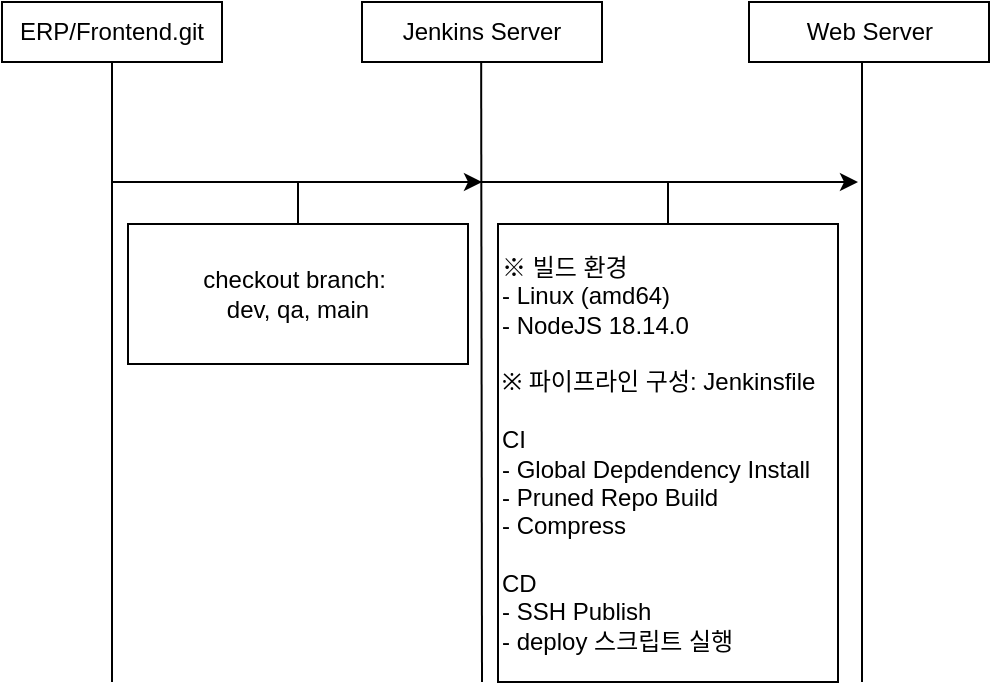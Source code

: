 <mxfile version="21.3.3" type="github">
  <diagram name="페이지-1" id="rulnj-KbUzy-cfcLN-6n">
    <mxGraphModel dx="1035" dy="663" grid="1" gridSize="10" guides="1" tooltips="1" connect="1" arrows="1" fold="1" page="1" pageScale="1" pageWidth="827" pageHeight="1169" math="0" shadow="0">
      <root>
        <mxCell id="0" />
        <mxCell id="1" parent="0" />
        <mxCell id="swcYw1HhRYChGdD9pWNU-7" style="edgeStyle=orthogonalEdgeStyle;rounded=0;orthogonalLoop=1;jettySize=auto;html=1;" edge="1" parent="1">
          <mxGeometry relative="1" as="geometry">
            <mxPoint x="222" y="250" as="sourcePoint" />
            <mxPoint x="407" y="250" as="targetPoint" />
            <Array as="points">
              <mxPoint x="222" y="250" />
              <mxPoint x="347" y="250" />
            </Array>
          </mxGeometry>
        </mxCell>
        <mxCell id="swcYw1HhRYChGdD9pWNU-1" value="ERP/Frontend.git" style="rounded=0;whiteSpace=wrap;html=1;" vertex="1" parent="1">
          <mxGeometry x="167" y="160" width="110" height="30" as="geometry" />
        </mxCell>
        <mxCell id="swcYw1HhRYChGdD9pWNU-3" value="Jenkins Server" style="rounded=0;whiteSpace=wrap;html=1;" vertex="1" parent="1">
          <mxGeometry x="347" y="160" width="120" height="30" as="geometry" />
        </mxCell>
        <mxCell id="swcYw1HhRYChGdD9pWNU-10" value="Web Server" style="rounded=0;whiteSpace=wrap;html=1;" vertex="1" parent="1">
          <mxGeometry x="540.5" y="160" width="120" height="30" as="geometry" />
        </mxCell>
        <mxCell id="swcYw1HhRYChGdD9pWNU-14" value="" style="endArrow=none;html=1;rounded=0;entryX=0.5;entryY=1;entryDx=0;entryDy=0;" edge="1" parent="1" target="swcYw1HhRYChGdD9pWNU-1">
          <mxGeometry width="50" height="50" relative="1" as="geometry">
            <mxPoint x="222" y="500" as="sourcePoint" />
            <mxPoint x="567" y="350" as="targetPoint" />
          </mxGeometry>
        </mxCell>
        <mxCell id="swcYw1HhRYChGdD9pWNU-15" value="" style="endArrow=none;html=1;rounded=0;entryX=0.5;entryY=1;entryDx=0;entryDy=0;" edge="1" parent="1">
          <mxGeometry width="50" height="50" relative="1" as="geometry">
            <mxPoint x="407" y="500" as="sourcePoint" />
            <mxPoint x="406.58" y="190" as="targetPoint" />
          </mxGeometry>
        </mxCell>
        <mxCell id="swcYw1HhRYChGdD9pWNU-17" value="checkout branch:&amp;nbsp;&lt;br&gt;dev, qa, main" style="rounded=0;whiteSpace=wrap;html=1;" vertex="1" parent="1">
          <mxGeometry x="230" y="271" width="170" height="70" as="geometry" />
        </mxCell>
        <mxCell id="swcYw1HhRYChGdD9pWNU-18" value="" style="endArrow=none;html=1;rounded=0;exitX=0.5;exitY=0;exitDx=0;exitDy=0;" edge="1" parent="1" source="swcYw1HhRYChGdD9pWNU-17">
          <mxGeometry width="50" height="50" relative="1" as="geometry">
            <mxPoint x="517" y="400" as="sourcePoint" />
            <mxPoint x="315" y="250" as="targetPoint" />
          </mxGeometry>
        </mxCell>
        <mxCell id="swcYw1HhRYChGdD9pWNU-20" value="" style="endArrow=none;html=1;rounded=0;entryX=0.5;entryY=1;entryDx=0;entryDy=0;" edge="1" parent="1">
          <mxGeometry width="50" height="50" relative="1" as="geometry">
            <mxPoint x="597" y="500" as="sourcePoint" />
            <mxPoint x="597" y="190" as="targetPoint" />
          </mxGeometry>
        </mxCell>
        <mxCell id="swcYw1HhRYChGdD9pWNU-22" style="edgeStyle=orthogonalEdgeStyle;rounded=0;orthogonalLoop=1;jettySize=auto;html=1;" edge="1" parent="1">
          <mxGeometry relative="1" as="geometry">
            <mxPoint x="405" y="250" as="sourcePoint" />
            <mxPoint x="595" y="250" as="targetPoint" />
            <Array as="points">
              <mxPoint x="405" y="250" />
              <mxPoint x="530" y="250" />
            </Array>
          </mxGeometry>
        </mxCell>
        <mxCell id="swcYw1HhRYChGdD9pWNU-23" value="※ 빌드 환경&lt;br&gt;- Linux (amd64)&lt;br&gt;- NodeJS 18.14.0&lt;br&gt;&lt;br&gt;※&amp;nbsp;파이프라인 구성: Jenkinsfile&lt;br&gt;&lt;br&gt;CI&lt;br&gt;- Global Depdendency Install&lt;br&gt;- Pruned Repo Build&lt;br&gt;- Compress&lt;br&gt;&lt;br&gt;CD&lt;br&gt;- SSH Publish&lt;br&gt;- deploy 스크립트 실행" style="rounded=0;whiteSpace=wrap;html=1;align=left;" vertex="1" parent="1">
          <mxGeometry x="415" y="271" width="170" height="229" as="geometry" />
        </mxCell>
        <mxCell id="swcYw1HhRYChGdD9pWNU-24" value="" style="endArrow=none;html=1;rounded=0;exitX=0.5;exitY=0;exitDx=0;exitDy=0;" edge="1" parent="1" source="swcYw1HhRYChGdD9pWNU-23">
          <mxGeometry width="50" height="50" relative="1" as="geometry">
            <mxPoint x="702" y="400" as="sourcePoint" />
            <mxPoint x="500" y="250" as="targetPoint" />
          </mxGeometry>
        </mxCell>
      </root>
    </mxGraphModel>
  </diagram>
</mxfile>
